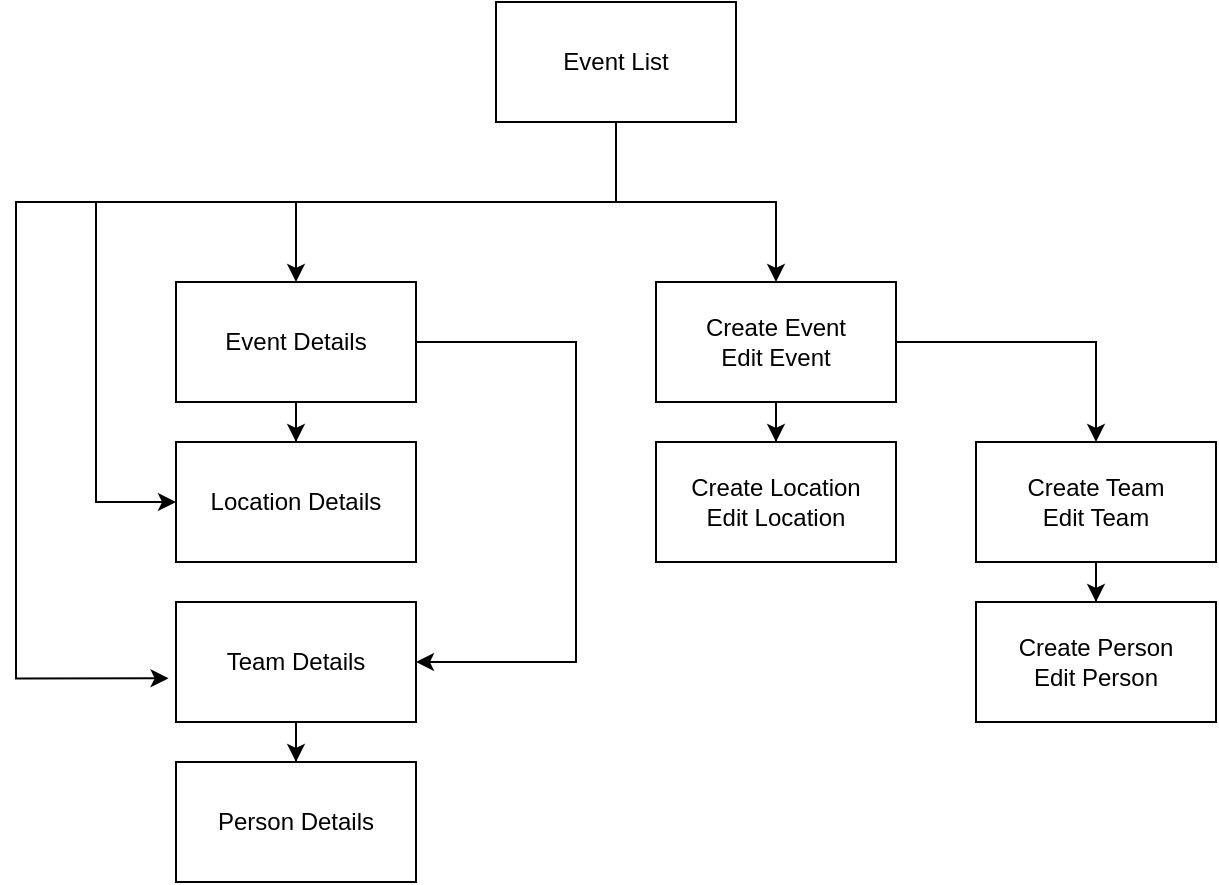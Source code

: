 <mxfile version="13.10.0" type="embed">
    <diagram id="fJSnS00RBcujVn7AnnP6" name="Page-1">
        <mxGraphModel dx="1005" dy="505" grid="1" gridSize="10" guides="1" tooltips="1" connect="1" arrows="1" fold="1" page="1" pageScale="1" pageWidth="827" pageHeight="1169" math="0" shadow="0">
            <root>
                <mxCell id="0"/>
                <mxCell id="1" parent="0"/>
                <mxCell id="24" style="edgeStyle=orthogonalEdgeStyle;rounded=0;orthogonalLoop=1;jettySize=auto;html=1;" edge="1" parent="1" source="2" target="23">
                    <mxGeometry relative="1" as="geometry">
                        <Array as="points">
                            <mxPoint x="420" y="120"/>
                            <mxPoint x="260" y="120"/>
                        </Array>
                    </mxGeometry>
                </mxCell>
                <mxCell id="25" style="edgeStyle=orthogonalEdgeStyle;rounded=0;orthogonalLoop=1;jettySize=auto;html=1;" edge="1" parent="1" source="2" target="6">
                    <mxGeometry relative="1" as="geometry"/>
                </mxCell>
                <mxCell id="30" style="edgeStyle=orthogonalEdgeStyle;rounded=0;orthogonalLoop=1;jettySize=auto;html=1;entryX=0;entryY=0.5;entryDx=0;entryDy=0;" edge="1" parent="1" source="2" target="22">
                    <mxGeometry relative="1" as="geometry">
                        <Array as="points">
                            <mxPoint x="420" y="120"/>
                            <mxPoint x="160" y="120"/>
                            <mxPoint x="160" y="270"/>
                        </Array>
                    </mxGeometry>
                </mxCell>
                <mxCell id="31" style="edgeStyle=orthogonalEdgeStyle;rounded=0;orthogonalLoop=1;jettySize=auto;html=1;entryX=-0.031;entryY=0.636;entryDx=0;entryDy=0;entryPerimeter=0;" edge="1" parent="1" source="2" target="21">
                    <mxGeometry relative="1" as="geometry">
                        <Array as="points">
                            <mxPoint x="420" y="120"/>
                            <mxPoint x="120" y="120"/>
                            <mxPoint x="120" y="358"/>
                        </Array>
                    </mxGeometry>
                </mxCell>
                <mxCell id="2" value="Event List" style="rounded=0;whiteSpace=wrap;html=1;" vertex="1" parent="1">
                    <mxGeometry x="360" y="20" width="120" height="60" as="geometry"/>
                </mxCell>
                <mxCell id="3" value="Create Person&lt;br&gt;Edit Person" style="rounded=0;whiteSpace=wrap;html=1;" vertex="1" parent="1">
                    <mxGeometry x="600" y="320" width="120" height="60" as="geometry"/>
                </mxCell>
                <mxCell id="28" style="edgeStyle=orthogonalEdgeStyle;rounded=0;orthogonalLoop=1;jettySize=auto;html=1;" edge="1" parent="1" source="4" target="3">
                    <mxGeometry relative="1" as="geometry"/>
                </mxCell>
                <mxCell id="4" value="Create Team&lt;br&gt;Edit Team" style="rounded=0;whiteSpace=wrap;html=1;" vertex="1" parent="1">
                    <mxGeometry x="600" y="240" width="120" height="60" as="geometry"/>
                </mxCell>
                <mxCell id="5" value="Create Location&lt;br&gt;Edit Location" style="rounded=0;whiteSpace=wrap;html=1;" vertex="1" parent="1">
                    <mxGeometry x="440" y="240" width="120" height="60" as="geometry"/>
                </mxCell>
                <mxCell id="26" style="edgeStyle=orthogonalEdgeStyle;rounded=0;orthogonalLoop=1;jettySize=auto;html=1;" edge="1" parent="1" source="6" target="5">
                    <mxGeometry relative="1" as="geometry"/>
                </mxCell>
                <mxCell id="36" style="edgeStyle=orthogonalEdgeStyle;rounded=0;orthogonalLoop=1;jettySize=auto;html=1;entryX=0.5;entryY=0;entryDx=0;entryDy=0;" edge="1" parent="1" source="6" target="4">
                    <mxGeometry relative="1" as="geometry">
                        <Array as="points">
                            <mxPoint x="660" y="190"/>
                        </Array>
                    </mxGeometry>
                </mxCell>
                <mxCell id="6" value="Create Event&lt;br&gt;Edit Event" style="rounded=0;whiteSpace=wrap;html=1;" vertex="1" parent="1">
                    <mxGeometry x="440" y="160" width="120" height="60" as="geometry"/>
                </mxCell>
                <mxCell id="20" value="Person Details" style="rounded=0;whiteSpace=wrap;html=1;" vertex="1" parent="1">
                    <mxGeometry x="200" y="400" width="120" height="60" as="geometry"/>
                </mxCell>
                <mxCell id="29" style="edgeStyle=orthogonalEdgeStyle;rounded=0;orthogonalLoop=1;jettySize=auto;html=1;entryX=0.5;entryY=0;entryDx=0;entryDy=0;" edge="1" parent="1" source="21" target="20">
                    <mxGeometry relative="1" as="geometry"/>
                </mxCell>
                <mxCell id="21" value="Team Details" style="rounded=0;whiteSpace=wrap;html=1;" vertex="1" parent="1">
                    <mxGeometry x="200" y="320" width="120" height="60" as="geometry"/>
                </mxCell>
                <mxCell id="22" value="Location Details" style="rounded=0;whiteSpace=wrap;html=1;" vertex="1" parent="1">
                    <mxGeometry x="200" y="240" width="120" height="60" as="geometry"/>
                </mxCell>
                <mxCell id="38" style="edgeStyle=orthogonalEdgeStyle;rounded=0;orthogonalLoop=1;jettySize=auto;html=1;entryX=1;entryY=0.5;entryDx=0;entryDy=0;" edge="1" parent="1" source="23" target="21">
                    <mxGeometry relative="1" as="geometry">
                        <Array as="points">
                            <mxPoint x="400" y="190"/>
                            <mxPoint x="400" y="350"/>
                        </Array>
                    </mxGeometry>
                </mxCell>
                <mxCell id="39" style="edgeStyle=orthogonalEdgeStyle;rounded=0;orthogonalLoop=1;jettySize=auto;html=1;" edge="1" parent="1" source="23" target="22">
                    <mxGeometry relative="1" as="geometry"/>
                </mxCell>
                <mxCell id="23" value="Event Details" style="rounded=0;whiteSpace=wrap;html=1;" vertex="1" parent="1">
                    <mxGeometry x="200" y="160" width="120" height="60" as="geometry"/>
                </mxCell>
            </root>
        </mxGraphModel>
    </diagram>
</mxfile>